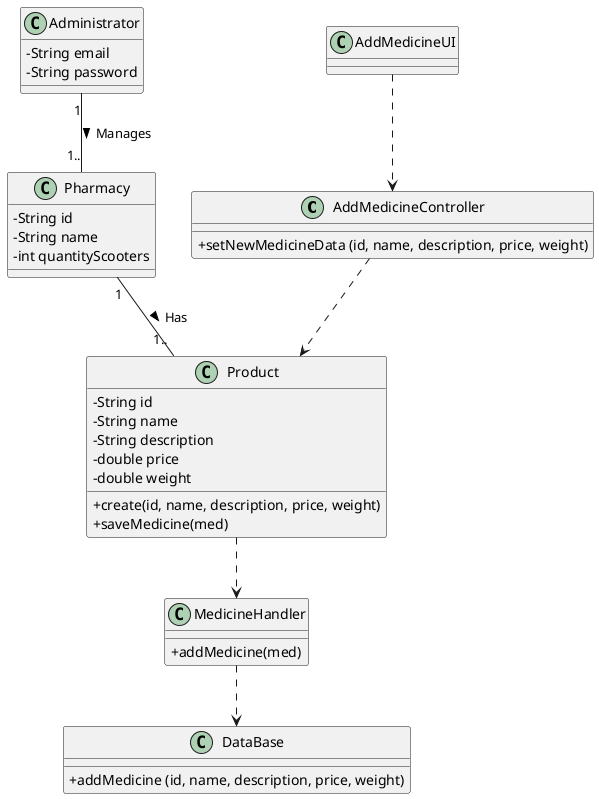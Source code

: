 @startuml
skinparam classAttributeIconSize 0

class AddMedicineController {
  +setNewMedicineData (id, name, description, price, weight)
}

class AddMedicineUI {
}

class MedicineHandler{
    +addMedicine(med)
}

class DataBase{
   +addMedicine (id, name, description, price, weight)
}

class Product {
  -String id
  -String name
  -String description
  -double price
  -double weight
  
  +create(id, name, description, price, weight)
  +saveMedicine(med)
}

class Administrator{
  -String email
  -String password 
}

class Pharmacy {
  -String id
  -String name
  -int quantityScooters
  }

AddMedicineUI ..> AddMedicineController
AddMedicineController ..> Product
Product ..> MedicineHandler
MedicineHandler ..> DataBase

Pharmacy "1" -- "1.." Product: Has >
Administrator "1" -- "1.." Pharmacy: Manages >

@enduml